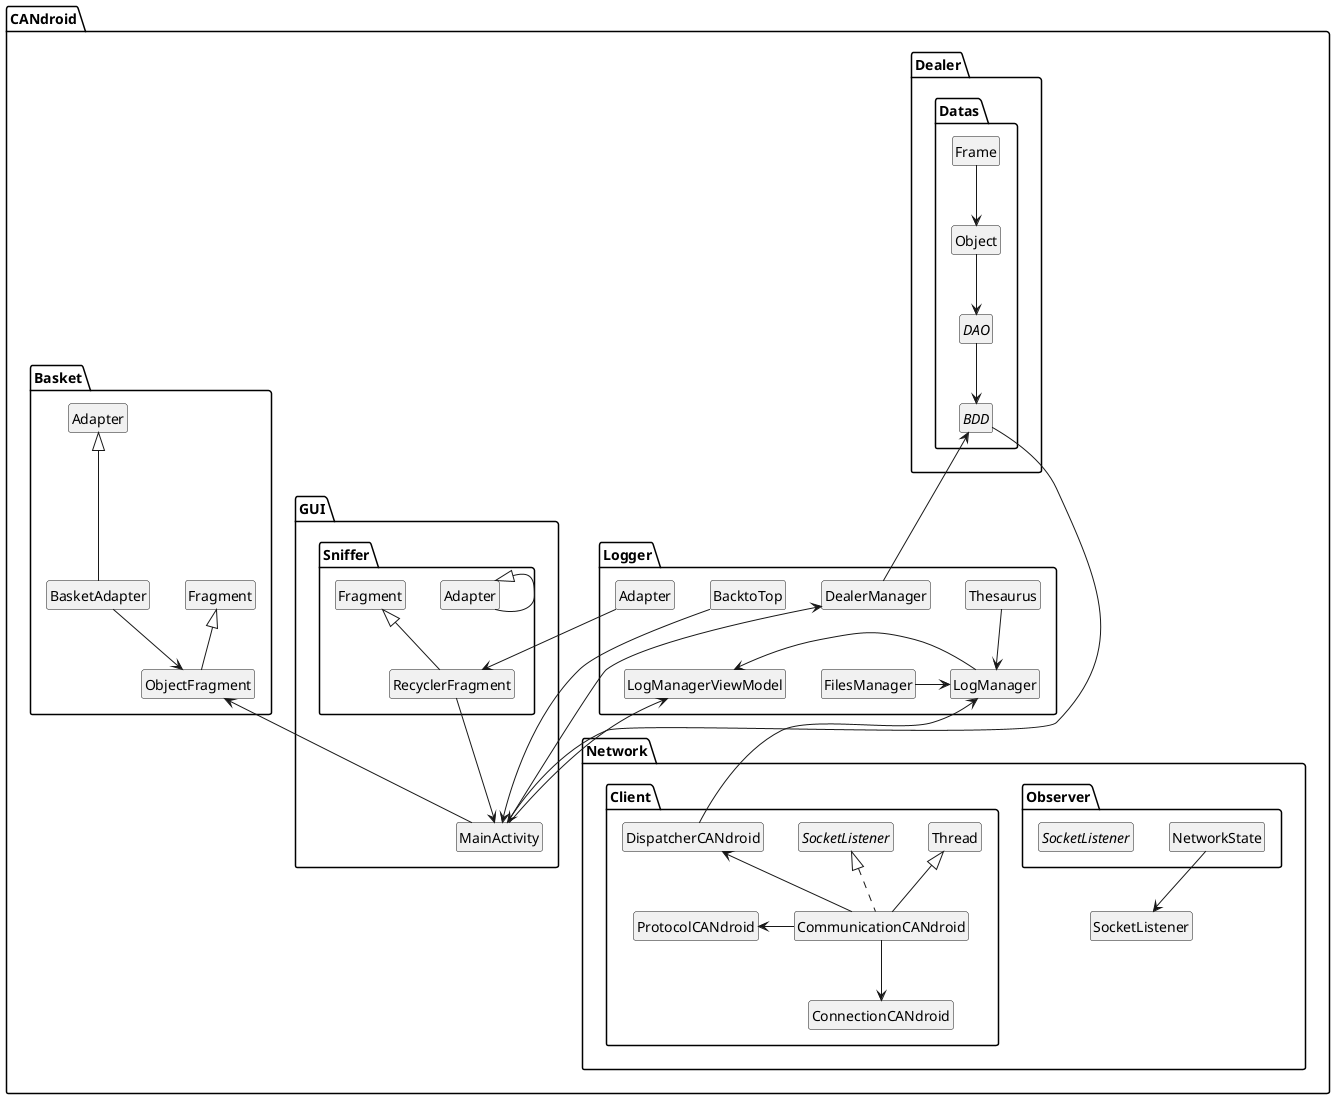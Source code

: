 @startuml

hide circle
hide empty members

package CANdroid
{
    package GUI {

        class MainActivity

        package Sniffer {
            class Adapter extends Adapter                                     
                        
            class RecyclerFragment extends Fragment 

        }



    }

    package Basket{
        
        class ObjectFragment extends Fragment

        class BasketAdapter extends Adapter
    }

    package Dealer{

        package Datas { 

            class Object

            class Frame

            interface DAO

            abstract class BDD

        }
    }

    Frame -d-> Object
    Object -d-> DAO
    DAO -d-> BDD
    BDD -d-> MainActivity


    package Network {
    package Observer {

        Enum NetworkState

        interface SocketListener
    }

    package Client {

        class ConnectionCANdroid 

        class CommunicationCANdroid extends Thread implements SocketListener
    
        class ProtocolCANdroid

        class DispatcherCANdroid 

    }

    ProtocolCANdroid <-r- CommunicationCANdroid
    ConnectionCANdroid <-u- CommunicationCANdroid
    DispatcherCANdroid <-d- CommunicationCANdroid
    NetworkState -d-> SocketListener
    CommunicationCANdroid -[hidden]r-> SocketListener
    }


    package Logger {
        class LogManager

        class FilesManager

        class Thesaurus

        class LogManager 
        
        class LogManagerViewModel 

        FilesManager -> LogManager
        LogManager -> LogManagerViewModel
        Thesaurus -d-> LogManager
        DispatcherCANdroid -u-> LogManager 
        MainActivity --> DealerManager
        DealerManager -u-> BDD



        Adapter --> RecyclerFragment
        RecyclerFragment --> MainActivity

        BacktoTop --> MainActivity

        MainActivity -u-> ObjectFragment
        BasketAdapter --> ObjectFragment


    }

MainActivity -u-> LogManagerViewModel



}


@enduml